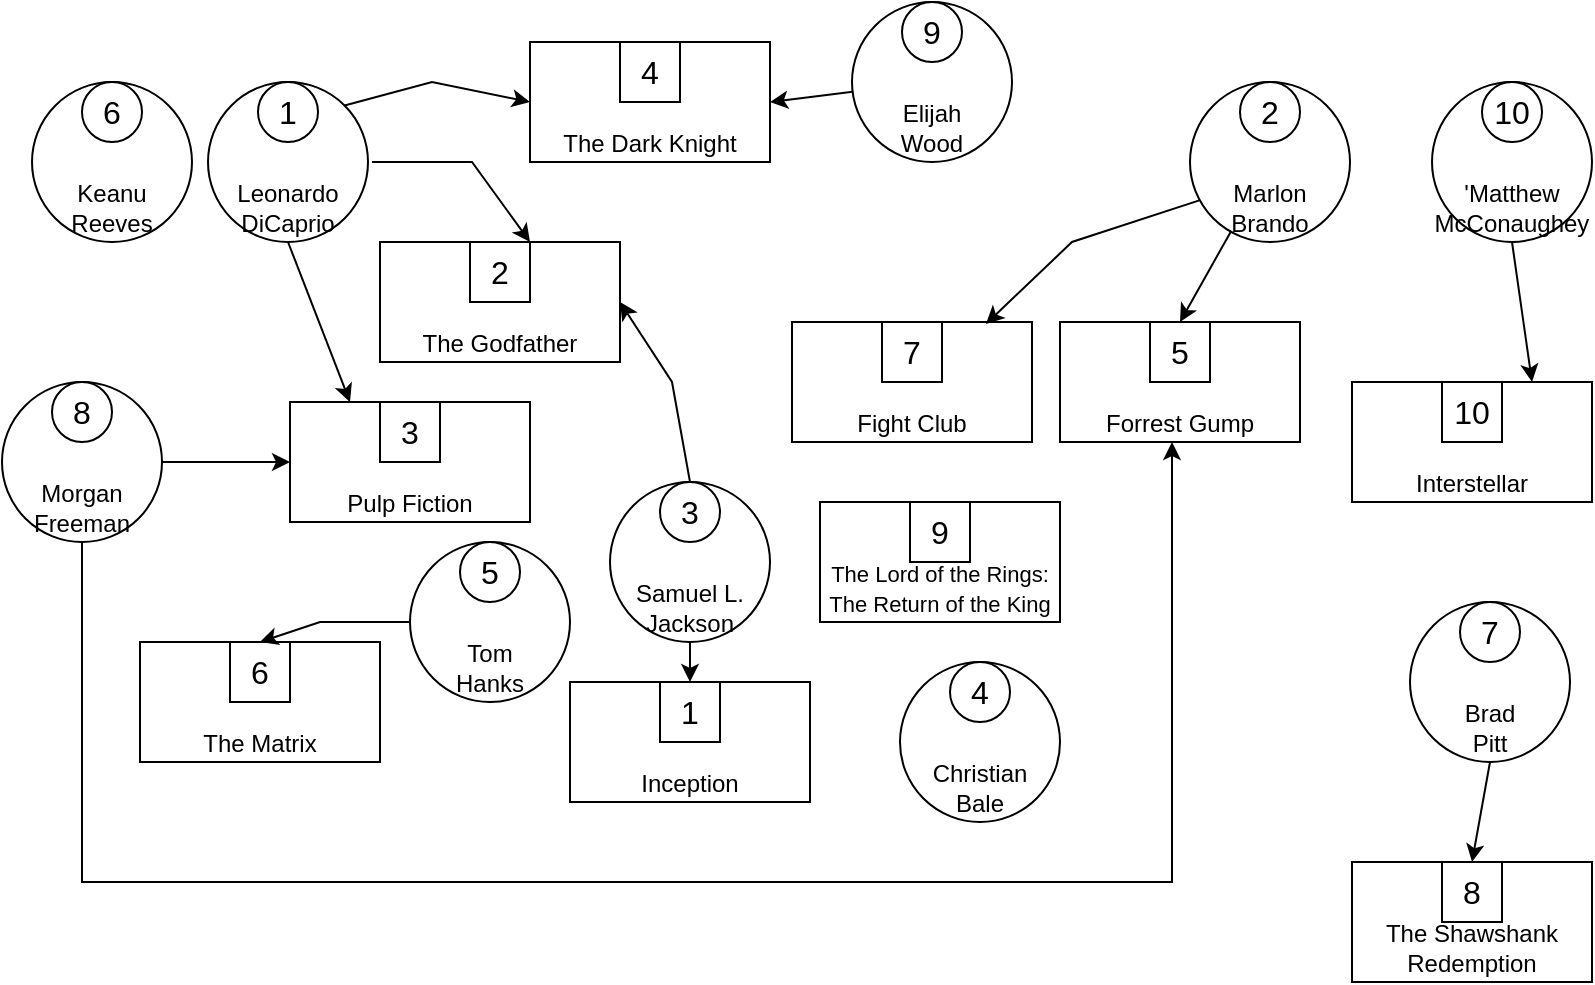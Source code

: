 <mxfile version="24.4.6" type="google" pages="4">
  <diagram name="Страница — 1" id="s-OYFzbA8mPDWKXUHoG3">
    <mxGraphModel grid="1" page="1" gridSize="10" guides="1" tooltips="1" connect="1" arrows="1" fold="1" pageScale="1" pageWidth="827" pageHeight="1169" math="0" shadow="0">
      <root>
        <mxCell id="0" />
        <mxCell id="1" parent="0" />
        <mxCell id="wIAeMnB86bG1jlFtbA1i-1" value="Marlon Brando" style="ellipse;whiteSpace=wrap;html=1;aspect=fixed;verticalAlign=bottom;" vertex="1" parent="1">
          <mxGeometry x="609" y="40" width="80" height="80" as="geometry" />
        </mxCell>
        <mxCell id="wIAeMnB86bG1jlFtbA1i-3" value="2" style="ellipse;whiteSpace=wrap;html=1;aspect=fixed;fontSize=16;" vertex="1" parent="1">
          <mxGeometry x="634" y="40" width="30" height="30" as="geometry" />
        </mxCell>
        <mxCell id="wIAeMnB86bG1jlFtbA1i-6" value="Leonardo DiCaprio" style="ellipse;whiteSpace=wrap;html=1;aspect=fixed;verticalAlign=bottom;" vertex="1" parent="1">
          <mxGeometry x="118" y="40" width="80" height="80" as="geometry" />
        </mxCell>
        <mxCell id="wIAeMnB86bG1jlFtbA1i-7" value="1" style="ellipse;whiteSpace=wrap;html=1;aspect=fixed;fontSize=16;" vertex="1" parent="1">
          <mxGeometry x="143" y="40" width="30" height="30" as="geometry" />
        </mxCell>
        <mxCell id="wIAeMnB86bG1jlFtbA1i-21" value="Samuel L. Jackson" style="ellipse;whiteSpace=wrap;html=1;aspect=fixed;verticalAlign=bottom;" vertex="1" parent="1">
          <mxGeometry x="319" y="240" width="80" height="80" as="geometry" />
        </mxCell>
        <mxCell id="wIAeMnB86bG1jlFtbA1i-22" value="3" style="ellipse;whiteSpace=wrap;html=1;aspect=fixed;fontSize=16;" vertex="1" parent="1">
          <mxGeometry x="344" y="240" width="30" height="30" as="geometry" />
        </mxCell>
        <mxCell id="wIAeMnB86bG1jlFtbA1i-23" value="Christian&lt;div&gt;Bale&lt;/div&gt;" style="ellipse;whiteSpace=wrap;html=1;aspect=fixed;verticalAlign=bottom;" vertex="1" parent="1">
          <mxGeometry x="464" y="330" width="80" height="80" as="geometry" />
        </mxCell>
        <mxCell id="wIAeMnB86bG1jlFtbA1i-24" value="4" style="ellipse;whiteSpace=wrap;html=1;aspect=fixed;fontSize=16;" vertex="1" parent="1">
          <mxGeometry x="489" y="330" width="30" height="30" as="geometry" />
        </mxCell>
        <mxCell id="wIAeMnB86bG1jlFtbA1i-25" value="Tom&lt;div&gt;Hanks&lt;/div&gt;" style="ellipse;whiteSpace=wrap;html=1;aspect=fixed;verticalAlign=bottom;" vertex="1" parent="1">
          <mxGeometry x="219" y="270" width="80" height="80" as="geometry" />
        </mxCell>
        <mxCell id="wIAeMnB86bG1jlFtbA1i-26" value="5" style="ellipse;whiteSpace=wrap;html=1;aspect=fixed;fontSize=16;" vertex="1" parent="1">
          <mxGeometry x="244" y="270" width="30" height="30" as="geometry" />
        </mxCell>
        <mxCell id="wIAeMnB86bG1jlFtbA1i-27" value="&lt;div&gt;Keanu Reeves&lt;/div&gt;" style="ellipse;whiteSpace=wrap;html=1;aspect=fixed;verticalAlign=bottom;" vertex="1" parent="1">
          <mxGeometry x="30" y="40" width="80" height="80" as="geometry" />
        </mxCell>
        <mxCell id="wIAeMnB86bG1jlFtbA1i-28" value="6" style="ellipse;whiteSpace=wrap;html=1;aspect=fixed;fontSize=16;" vertex="1" parent="1">
          <mxGeometry x="55" y="40" width="30" height="30" as="geometry" />
        </mxCell>
        <mxCell id="wIAeMnB86bG1jlFtbA1i-29" value="Brad&lt;div&gt;Pitt&lt;/div&gt;" style="ellipse;whiteSpace=wrap;html=1;aspect=fixed;verticalAlign=bottom;" vertex="1" parent="1">
          <mxGeometry x="719" y="300" width="80" height="80" as="geometry" />
        </mxCell>
        <mxCell id="wIAeMnB86bG1jlFtbA1i-30" value="7" style="ellipse;whiteSpace=wrap;html=1;aspect=fixed;fontSize=16;" vertex="1" parent="1">
          <mxGeometry x="744" y="300" width="30" height="30" as="geometry" />
        </mxCell>
        <mxCell id="wIAeMnB86bG1jlFtbA1i-31" value="&lt;div&gt;Morgan Freeman&lt;/div&gt;" style="ellipse;whiteSpace=wrap;html=1;aspect=fixed;verticalAlign=bottom;" vertex="1" parent="1">
          <mxGeometry x="15" y="190" width="80" height="80" as="geometry" />
        </mxCell>
        <mxCell id="wIAeMnB86bG1jlFtbA1i-32" value="8" style="ellipse;whiteSpace=wrap;html=1;aspect=fixed;fontSize=16;" vertex="1" parent="1">
          <mxGeometry x="40" y="190" width="30" height="30" as="geometry" />
        </mxCell>
        <mxCell id="wIAeMnB86bG1jlFtbA1i-33" value="Elijah&lt;div&gt;Wood&lt;/div&gt;" style="ellipse;whiteSpace=wrap;html=1;aspect=fixed;verticalAlign=bottom;" vertex="1" parent="1">
          <mxGeometry x="440" width="80" height="80" as="geometry" />
        </mxCell>
        <mxCell id="wIAeMnB86bG1jlFtbA1i-34" value="9" style="ellipse;whiteSpace=wrap;html=1;aspect=fixed;fontSize=16;" vertex="1" parent="1">
          <mxGeometry x="465" width="30" height="30" as="geometry" />
        </mxCell>
        <mxCell id="wIAeMnB86bG1jlFtbA1i-35" value="&#39;Matthew McConaughey" style="ellipse;whiteSpace=wrap;html=1;aspect=fixed;verticalAlign=bottom;" vertex="1" parent="1">
          <mxGeometry x="730" y="40" width="80" height="80" as="geometry" />
        </mxCell>
        <mxCell id="wIAeMnB86bG1jlFtbA1i-36" value="10" style="ellipse;whiteSpace=wrap;html=1;aspect=fixed;fontSize=16;" vertex="1" parent="1">
          <mxGeometry x="755" y="40" width="30" height="30" as="geometry" />
        </mxCell>
        <mxCell id="eULE9NiephwDy846-TMm-1" value="Inception" style="rounded=0;whiteSpace=wrap;html=1;verticalAlign=bottom;" vertex="1" parent="1">
          <mxGeometry x="299" y="340" width="120" height="60" as="geometry" />
        </mxCell>
        <mxCell id="eULE9NiephwDy846-TMm-2" value="1" style="whiteSpace=wrap;html=1;aspect=fixed;fontSize=16;" vertex="1" parent="1">
          <mxGeometry x="344" y="340" width="30" height="30" as="geometry" />
        </mxCell>
        <mxCell id="eULE9NiephwDy846-TMm-3" value="The Godfather" style="rounded=0;whiteSpace=wrap;html=1;verticalAlign=bottom;" vertex="1" parent="1">
          <mxGeometry x="204" y="120" width="120" height="60" as="geometry" />
        </mxCell>
        <mxCell id="eULE9NiephwDy846-TMm-4" value="2" style="whiteSpace=wrap;html=1;aspect=fixed;fontSize=16;" vertex="1" parent="1">
          <mxGeometry x="249" y="120" width="30" height="30" as="geometry" />
        </mxCell>
        <mxCell id="eULE9NiephwDy846-TMm-5" value="Pulp Fiction" style="rounded=0;whiteSpace=wrap;html=1;verticalAlign=bottom;" vertex="1" parent="1">
          <mxGeometry x="159" y="200" width="120" height="60" as="geometry" />
        </mxCell>
        <mxCell id="eULE9NiephwDy846-TMm-6" value="3" style="whiteSpace=wrap;html=1;aspect=fixed;fontSize=16;" vertex="1" parent="1">
          <mxGeometry x="204" y="200" width="30" height="30" as="geometry" />
        </mxCell>
        <mxCell id="eULE9NiephwDy846-TMm-7" value="The Dark Knight" style="rounded=0;whiteSpace=wrap;html=1;verticalAlign=bottom;" vertex="1" parent="1">
          <mxGeometry x="279" y="20" width="120" height="60" as="geometry" />
        </mxCell>
        <mxCell id="eULE9NiephwDy846-TMm-8" value="4" style="whiteSpace=wrap;html=1;aspect=fixed;fontSize=16;" vertex="1" parent="1">
          <mxGeometry x="324" y="20" width="30" height="30" as="geometry" />
        </mxCell>
        <mxCell id="eULE9NiephwDy846-TMm-9" value="&lt;div&gt;&lt;br&gt;&lt;/div&gt;&lt;div&gt;Forrest Gump&lt;/div&gt;" style="rounded=0;whiteSpace=wrap;html=1;verticalAlign=bottom;" vertex="1" parent="1">
          <mxGeometry x="544" y="160" width="120" height="60" as="geometry" />
        </mxCell>
        <mxCell id="eULE9NiephwDy846-TMm-10" value="5" style="whiteSpace=wrap;html=1;aspect=fixed;fontSize=16;" vertex="1" parent="1">
          <mxGeometry x="589" y="160" width="30" height="30" as="geometry" />
        </mxCell>
        <mxCell id="eULE9NiephwDy846-TMm-11" value="The Matrix" style="rounded=0;whiteSpace=wrap;html=1;verticalAlign=bottom;" vertex="1" parent="1">
          <mxGeometry x="84" y="320" width="120" height="60" as="geometry" />
        </mxCell>
        <mxCell id="eULE9NiephwDy846-TMm-12" value="6" style="whiteSpace=wrap;html=1;aspect=fixed;fontSize=16;" vertex="1" parent="1">
          <mxGeometry x="129" y="320" width="30" height="30" as="geometry" />
        </mxCell>
        <mxCell id="eULE9NiephwDy846-TMm-13" value="Fight Club" style="rounded=0;whiteSpace=wrap;html=1;verticalAlign=bottom;" vertex="1" parent="1">
          <mxGeometry x="410" y="160" width="120" height="60" as="geometry" />
        </mxCell>
        <mxCell id="eULE9NiephwDy846-TMm-14" value="7" style="whiteSpace=wrap;html=1;aspect=fixed;fontSize=16;" vertex="1" parent="1">
          <mxGeometry x="455" y="160" width="30" height="30" as="geometry" />
        </mxCell>
        <mxCell id="eULE9NiephwDy846-TMm-15" value="The Shawshank Redemption" style="rounded=0;whiteSpace=wrap;html=1;verticalAlign=bottom;" vertex="1" parent="1">
          <mxGeometry x="690" y="430" width="120" height="60" as="geometry" />
        </mxCell>
        <mxCell id="eULE9NiephwDy846-TMm-16" value="8" style="whiteSpace=wrap;html=1;aspect=fixed;fontSize=16;" vertex="1" parent="1">
          <mxGeometry x="735" y="430" width="30" height="30" as="geometry" />
        </mxCell>
        <mxCell id="eULE9NiephwDy846-TMm-17" value="&lt;div style=&quot;&quot;&gt;&lt;span style=&quot;background-color: initial; font-size: 11px;&quot;&gt;The Lord of the Rings: The Return of the King&lt;/span&gt;&lt;/div&gt;" style="rounded=0;whiteSpace=wrap;html=1;verticalAlign=bottom;align=center;" vertex="1" parent="1">
          <mxGeometry x="424" y="250" width="120" height="60" as="geometry" />
        </mxCell>
        <mxCell id="eULE9NiephwDy846-TMm-18" value="9" style="whiteSpace=wrap;html=1;aspect=fixed;fontSize=16;" vertex="1" parent="1">
          <mxGeometry x="469" y="250" width="30" height="30" as="geometry" />
        </mxCell>
        <mxCell id="eULE9NiephwDy846-TMm-19" value="Interstellar" style="rounded=0;whiteSpace=wrap;html=1;verticalAlign=bottom;" vertex="1" parent="1">
          <mxGeometry x="690" y="190" width="120" height="60" as="geometry" />
        </mxCell>
        <mxCell id="eULE9NiephwDy846-TMm-20" value="10" style="whiteSpace=wrap;html=1;aspect=fixed;fontSize=16;" vertex="1" parent="1">
          <mxGeometry x="735" y="190" width="30" height="30" as="geometry" />
        </mxCell>
        <mxCell id="eULE9NiephwDy846-TMm-41" value="" style="endArrow=classic;html=1;rounded=0;exitX=0;exitY=0.5;exitDx=0;exitDy=0;entryX=0.5;entryY=0;entryDx=0;entryDy=0;" edge="1" parent="1" source="wIAeMnB86bG1jlFtbA1i-25" target="eULE9NiephwDy846-TMm-12">
          <mxGeometry width="50" height="50" relative="1" as="geometry">
            <mxPoint x="388" y="205" as="sourcePoint" />
            <mxPoint x="182" y="585" as="targetPoint" />
            <Array as="points">
              <mxPoint x="174" y="310" />
            </Array>
          </mxGeometry>
        </mxCell>
        <mxCell id="eULE9NiephwDy846-TMm-42" value="" style="endArrow=classic;html=1;rounded=0;entryX=0.5;entryY=0;entryDx=0;entryDy=0;exitX=0.5;exitY=1;exitDx=0;exitDy=0;" edge="1" parent="1" source="wIAeMnB86bG1jlFtbA1i-21" target="eULE9NiephwDy846-TMm-2">
          <mxGeometry width="50" height="50" relative="1" as="geometry">
            <mxPoint x="446" y="45" as="sourcePoint" />
            <mxPoint x="271" y="595" as="targetPoint" />
          </mxGeometry>
        </mxCell>
        <mxCell id="eULE9NiephwDy846-TMm-43" value="" style="endArrow=classic;html=1;rounded=0;entryX=1;entryY=0;entryDx=0;entryDy=0;" edge="1" parent="1" target="eULE9NiephwDy846-TMm-4">
          <mxGeometry width="50" height="50" relative="1" as="geometry">
            <mxPoint x="200" y="80" as="sourcePoint" />
            <mxPoint x="594.03" y="645" as="targetPoint" />
            <Array as="points">
              <mxPoint x="250" y="80" />
            </Array>
          </mxGeometry>
        </mxCell>
        <mxCell id="eULE9NiephwDy846-TMm-44" value="" style="endArrow=classic;html=1;rounded=0;entryX=0;entryY=0.5;entryDx=0;entryDy=0;exitX=1;exitY=0.5;exitDx=0;exitDy=0;" edge="1" parent="1" source="wIAeMnB86bG1jlFtbA1i-31" target="eULE9NiephwDy846-TMm-5">
          <mxGeometry width="50" height="50" relative="1" as="geometry">
            <mxPoint x="280" y="630" as="sourcePoint" />
            <mxPoint x="299" y="640" as="targetPoint" />
            <Array as="points" />
          </mxGeometry>
        </mxCell>
        <mxCell id="eULE9NiephwDy846-TMm-45" value="" style="endArrow=classic;html=1;rounded=0;entryX=0.5;entryY=0;entryDx=0;entryDy=0;" edge="1" parent="1" source="wIAeMnB86bG1jlFtbA1i-1" target="eULE9NiephwDy846-TMm-10">
          <mxGeometry width="50" height="50" relative="1" as="geometry">
            <mxPoint x="870" y="205" as="sourcePoint" />
            <mxPoint x="699" y="825" as="targetPoint" />
          </mxGeometry>
        </mxCell>
        <mxCell id="eULE9NiephwDy846-TMm-46" value="" style="endArrow=classic;html=1;rounded=0;entryX=1;entryY=0.5;entryDx=0;entryDy=0;" edge="1" parent="1" source="wIAeMnB86bG1jlFtbA1i-33" target="eULE9NiephwDy846-TMm-7">
          <mxGeometry width="50" height="50" relative="1" as="geometry">
            <mxPoint x="271" y="115" as="sourcePoint" />
            <mxPoint x="536.03" y="435" as="targetPoint" />
          </mxGeometry>
        </mxCell>
        <mxCell id="eULE9NiephwDy846-TMm-47" value="" style="endArrow=classic;html=1;rounded=0;exitX=0.5;exitY=1;exitDx=0;exitDy=0;entryX=0.5;entryY=0;entryDx=0;entryDy=0;" edge="1" parent="1" source="wIAeMnB86bG1jlFtbA1i-29" target="eULE9NiephwDy846-TMm-16">
          <mxGeometry width="50" height="50" relative="1" as="geometry">
            <mxPoint x="540" y="185" as="sourcePoint" />
            <mxPoint x="784" y="625" as="targetPoint" />
          </mxGeometry>
        </mxCell>
        <mxCell id="eULE9NiephwDy846-TMm-48" value="" style="endArrow=classic;html=1;rounded=0;entryX=1;entryY=0.5;entryDx=0;entryDy=0;exitX=0.5;exitY=0;exitDx=0;exitDy=0;" edge="1" parent="1" source="wIAeMnB86bG1jlFtbA1i-22" target="eULE9NiephwDy846-TMm-3">
          <mxGeometry width="50" height="50" relative="1" as="geometry">
            <mxPoint x="780" y="520" as="sourcePoint" />
            <mxPoint x="772" y="835" as="targetPoint" />
            <Array as="points">
              <mxPoint x="350" y="190" />
            </Array>
          </mxGeometry>
        </mxCell>
        <mxCell id="eULE9NiephwDy846-TMm-49" value="" style="endArrow=classic;html=1;rounded=0;entryX=0;entryY=0.5;entryDx=0;entryDy=0;exitX=1;exitY=0;exitDx=0;exitDy=0;" edge="1" parent="1" source="wIAeMnB86bG1jlFtbA1i-6" target="eULE9NiephwDy846-TMm-7">
          <mxGeometry width="50" height="50" relative="1" as="geometry">
            <mxPoint x="110" y="570" as="sourcePoint" />
            <mxPoint x="210" y="540" as="targetPoint" />
            <Array as="points">
              <mxPoint x="230" y="40" />
            </Array>
          </mxGeometry>
        </mxCell>
        <mxCell id="eULE9NiephwDy846-TMm-50" value="" style="endArrow=classic;html=1;rounded=0;entryX=0.75;entryY=0;entryDx=0;entryDy=0;exitX=0.5;exitY=1;exitDx=0;exitDy=0;" edge="1" parent="1" source="wIAeMnB86bG1jlFtbA1i-35" target="eULE9NiephwDy846-TMm-19">
          <mxGeometry width="50" height="50" relative="1" as="geometry">
            <mxPoint x="884" y="875" as="sourcePoint" />
            <mxPoint x="804" y="835" as="targetPoint" />
          </mxGeometry>
        </mxCell>
        <mxCell id="eULE9NiephwDy846-TMm-51" value="" style="endArrow=classic;html=1;rounded=0;exitX=0.5;exitY=1;exitDx=0;exitDy=0;" edge="1" parent="1" source="wIAeMnB86bG1jlFtbA1i-31">
          <mxGeometry width="50" height="50" relative="1" as="geometry">
            <mxPoint x="516" y="325" as="sourcePoint" />
            <mxPoint x="600" y="220" as="targetPoint" />
            <Array as="points">
              <mxPoint x="55" y="440" />
              <mxPoint x="600" y="440" />
            </Array>
          </mxGeometry>
        </mxCell>
        <mxCell id="eULE9NiephwDy846-TMm-52" value="" style="endArrow=classic;html=1;rounded=0;exitX=0.5;exitY=1;exitDx=0;exitDy=0;entryX=0.25;entryY=0;entryDx=0;entryDy=0;" edge="1" parent="1" source="wIAeMnB86bG1jlFtbA1i-6" target="eULE9NiephwDy846-TMm-5">
          <mxGeometry width="50" height="50" relative="1" as="geometry">
            <mxPoint x="163" y="1115" as="sourcePoint" />
            <mxPoint x="270" y="510" as="targetPoint" />
          </mxGeometry>
        </mxCell>
        <mxCell id="eULE9NiephwDy846-TMm-53" value="" style="edgeStyle=none;orthogonalLoop=1;jettySize=auto;html=1;rounded=0;exitX=0.063;exitY=0.738;exitDx=0;exitDy=0;entryX=0.808;entryY=0.017;entryDx=0;entryDy=0;entryPerimeter=0;exitPerimeter=0;" edge="1" parent="1" source="wIAeMnB86bG1jlFtbA1i-1" target="eULE9NiephwDy846-TMm-13">
          <mxGeometry width="100" relative="1" as="geometry">
            <mxPoint x="404" y="130" as="sourcePoint" />
            <mxPoint x="448" y="90" as="targetPoint" />
            <Array as="points">
              <mxPoint x="550" y="120" />
            </Array>
          </mxGeometry>
        </mxCell>
      </root>
    </mxGraphModel>
  </diagram>
  <diagram id="kFEbRxA50baIVddLMZP2" name="Страница — 2">
    <mxGraphModel grid="1" page="1" gridSize="10" guides="1" tooltips="1" connect="1" arrows="1" fold="1" pageScale="1" pageWidth="827" pageHeight="1169" math="0" shadow="0">
      <root>
        <mxCell id="0" />
        <mxCell id="1" parent="0" />
        <mxCell id="LJGmnEYm_ZqIbqoqBScH-1" value="Inception" style="rounded=0;whiteSpace=wrap;html=1;verticalAlign=bottom;" vertex="1" parent="1">
          <mxGeometry x="110" y="120" width="120" height="60" as="geometry" />
        </mxCell>
        <mxCell id="37xWDbqT6-LZwvEaMDOD-1" value="1" style="whiteSpace=wrap;html=1;aspect=fixed;fontSize=16;" vertex="1" parent="1">
          <mxGeometry x="155" y="120" width="30" height="30" as="geometry" />
        </mxCell>
        <mxCell id="Ek323urB8e4tYzdF1iMw-1" value="The Godfather" style="rounded=0;whiteSpace=wrap;html=1;verticalAlign=bottom;" vertex="1" parent="1">
          <mxGeometry x="640" y="60" width="120" height="60" as="geometry" />
        </mxCell>
        <mxCell id="Ek323urB8e4tYzdF1iMw-2" value="2" style="whiteSpace=wrap;html=1;aspect=fixed;fontSize=16;" vertex="1" parent="1">
          <mxGeometry x="685" y="60" width="30" height="30" as="geometry" />
        </mxCell>
        <mxCell id="Ek323urB8e4tYzdF1iMw-3" value="Pulp Fiction" style="rounded=0;whiteSpace=wrap;html=1;verticalAlign=bottom;" vertex="1" parent="1">
          <mxGeometry x="155" y="400" width="120" height="60" as="geometry" />
        </mxCell>
        <mxCell id="Ek323urB8e4tYzdF1iMw-4" value="3" style="whiteSpace=wrap;html=1;aspect=fixed;fontSize=16;" vertex="1" parent="1">
          <mxGeometry x="200" y="400" width="30" height="30" as="geometry" />
        </mxCell>
        <mxCell id="Ek323urB8e4tYzdF1iMw-5" value="The Dark Knight" style="rounded=0;whiteSpace=wrap;html=1;verticalAlign=bottom;" vertex="1" parent="1">
          <mxGeometry x="500" y="470" width="120" height="60" as="geometry" />
        </mxCell>
        <mxCell id="Ek323urB8e4tYzdF1iMw-6" value="4" style="whiteSpace=wrap;html=1;aspect=fixed;fontSize=16;" vertex="1" parent="1">
          <mxGeometry x="545" y="470" width="30" height="30" as="geometry" />
        </mxCell>
        <mxCell id="Ek323urB8e4tYzdF1iMw-7" value="&lt;div&gt;&lt;br&gt;&lt;/div&gt;&lt;div&gt;Forrest Gump&lt;/div&gt;" style="rounded=0;whiteSpace=wrap;html=1;verticalAlign=bottom;" vertex="1" parent="1">
          <mxGeometry x="640" y="160" width="120" height="60" as="geometry" />
        </mxCell>
        <mxCell id="Ek323urB8e4tYzdF1iMw-8" value="5" style="whiteSpace=wrap;html=1;aspect=fixed;fontSize=16;" vertex="1" parent="1">
          <mxGeometry x="685" y="160" width="30" height="30" as="geometry" />
        </mxCell>
        <mxCell id="Ek323urB8e4tYzdF1iMw-9" value="The Matrix" style="rounded=0;whiteSpace=wrap;html=1;verticalAlign=bottom;" vertex="1" parent="1">
          <mxGeometry x="21" y="320" width="120" height="60" as="geometry" />
        </mxCell>
        <mxCell id="Ek323urB8e4tYzdF1iMw-10" value="6" style="whiteSpace=wrap;html=1;aspect=fixed;fontSize=16;" vertex="1" parent="1">
          <mxGeometry x="66" y="320" width="30" height="30" as="geometry" />
        </mxCell>
        <mxCell id="Ek323urB8e4tYzdF1iMw-11" value="Fight Club" style="rounded=0;whiteSpace=wrap;html=1;verticalAlign=bottom;" vertex="1" parent="1">
          <mxGeometry x="316" y="400" width="120" height="60" as="geometry" />
        </mxCell>
        <mxCell id="Ek323urB8e4tYzdF1iMw-12" value="7" style="whiteSpace=wrap;html=1;aspect=fixed;fontSize=16;" vertex="1" parent="1">
          <mxGeometry x="361" y="400" width="30" height="30" as="geometry" />
        </mxCell>
        <mxCell id="Ek323urB8e4tYzdF1iMw-13" value="The Shawshank Redemption" style="rounded=0;whiteSpace=wrap;html=1;verticalAlign=bottom;" vertex="1" parent="1">
          <mxGeometry x="316" y="25" width="120" height="60" as="geometry" />
        </mxCell>
        <mxCell id="Ek323urB8e4tYzdF1iMw-14" value="8" style="whiteSpace=wrap;html=1;aspect=fixed;fontSize=16;" vertex="1" parent="1">
          <mxGeometry x="361" y="25" width="30" height="30" as="geometry" />
        </mxCell>
        <mxCell id="Ek323urB8e4tYzdF1iMw-15" value="&lt;div style=&quot;&quot;&gt;&lt;span style=&quot;background-color: initial; font-size: 11px;&quot;&gt;The Lord of the Rings: The Return of the King&lt;/span&gt;&lt;/div&gt;" style="rounded=0;whiteSpace=wrap;html=1;verticalAlign=bottom;align=center;" vertex="1" parent="1">
          <mxGeometry x="455" y="340" width="120" height="60" as="geometry" />
        </mxCell>
        <mxCell id="Ek323urB8e4tYzdF1iMw-16" value="9" style="whiteSpace=wrap;html=1;aspect=fixed;fontSize=16;" vertex="1" parent="1">
          <mxGeometry x="500" y="340" width="30" height="30" as="geometry" />
        </mxCell>
        <mxCell id="Ek323urB8e4tYzdF1iMw-17" value="Interstellar" style="rounded=0;whiteSpace=wrap;html=1;verticalAlign=bottom;" vertex="1" parent="1">
          <mxGeometry x="681" y="360" width="120" height="60" as="geometry" />
        </mxCell>
        <mxCell id="Ek323urB8e4tYzdF1iMw-18" value="10" style="whiteSpace=wrap;html=1;aspect=fixed;fontSize=16;" vertex="1" parent="1">
          <mxGeometry x="726" y="360" width="30" height="30" as="geometry" />
        </mxCell>
        <mxCell id="X7sw5uHQVzscG8gYwSLv-54" value="Christopher Nolan" style="rounded=1;whiteSpace=wrap;html=1;arcSize=40;verticalAlign=bottom;spacingBottom=15;" vertex="1" parent="1">
          <mxGeometry x="200" y="490" width="120" height="80" as="geometry" />
        </mxCell>
        <mxCell id="X7sw5uHQVzscG8gYwSLv-55" value="1" style="whiteSpace=wrap;html=1;aspect=fixed;fontSize=16;" vertex="1" parent="1">
          <mxGeometry x="245" y="490" width="30" height="30" as="geometry" />
        </mxCell>
        <mxCell id="X7sw5uHQVzscG8gYwSLv-56" value="Francis Ford Coppola" style="rounded=1;whiteSpace=wrap;html=1;arcSize=40;verticalAlign=bottom;spacingBottom=15;" vertex="1" parent="1">
          <mxGeometry x="141" y="220" width="120" height="80" as="geometry" />
        </mxCell>
        <mxCell id="X7sw5uHQVzscG8gYwSLv-57" value="2" style="whiteSpace=wrap;html=1;aspect=fixed;fontSize=16;" vertex="1" parent="1">
          <mxGeometry x="186" y="220" width="30" height="30" as="geometry" />
        </mxCell>
        <mxCell id="X7sw5uHQVzscG8gYwSLv-58" value="Quentin Tarantino" style="rounded=1;whiteSpace=wrap;html=1;arcSize=40;verticalAlign=bottom;spacingBottom=15;" vertex="1" parent="1">
          <mxGeometry x="171" y="15" width="120" height="80" as="geometry" />
        </mxCell>
        <mxCell id="X7sw5uHQVzscG8gYwSLv-59" value="3" style="whiteSpace=wrap;html=1;aspect=fixed;fontSize=16;" vertex="1" parent="1">
          <mxGeometry x="216" y="15" width="30" height="30" as="geometry" />
        </mxCell>
        <mxCell id="X7sw5uHQVzscG8gYwSLv-60" value="James Cameron" style="rounded=1;whiteSpace=wrap;html=1;arcSize=40;verticalAlign=bottom;spacingBottom=15;" vertex="1" parent="1">
          <mxGeometry x="530" y="240" width="120" height="80" as="geometry" />
        </mxCell>
        <mxCell id="X7sw5uHQVzscG8gYwSLv-61" value="6" style="whiteSpace=wrap;html=1;aspect=fixed;fontSize=16;" vertex="1" parent="1">
          <mxGeometry x="575" y="240" width="30" height="30" as="geometry" />
        </mxCell>
        <mxCell id="X7sw5uHQVzscG8gYwSLv-62" value="Peter Jackson" style="rounded=1;whiteSpace=wrap;html=1;arcSize=40;verticalAlign=bottom;spacingBottom=15;" vertex="1" parent="1">
          <mxGeometry x="674" y="250" width="120" height="80" as="geometry" />
        </mxCell>
        <mxCell id="X7sw5uHQVzscG8gYwSLv-63" value="7" style="whiteSpace=wrap;html=1;aspect=fixed;fontSize=16;" vertex="1" parent="1">
          <mxGeometry x="719" y="250" width="30" height="30" as="geometry" />
        </mxCell>
        <mxCell id="X7sw5uHQVzscG8gYwSLv-64" value="Ridley Scott" style="rounded=1;whiteSpace=wrap;html=1;arcSize=40;verticalAlign=bottom;spacingBottom=15;" vertex="1" parent="1">
          <mxGeometry x="294" y="250" width="120" height="80" as="geometry" />
        </mxCell>
        <mxCell id="X7sw5uHQVzscG8gYwSLv-65" value="8" style="whiteSpace=wrap;html=1;aspect=fixed;fontSize=16;" vertex="1" parent="1">
          <mxGeometry x="339" y="250" width="30" height="30" as="geometry" />
        </mxCell>
        <mxCell id="X7sw5uHQVzscG8gYwSLv-66" value="Steven Spielberg" style="rounded=1;whiteSpace=wrap;html=1;arcSize=40;spacingBottom=15;verticalAlign=bottom;" vertex="1" parent="1">
          <mxGeometry x="410" y="180" width="120" height="80" as="geometry" />
        </mxCell>
        <mxCell id="X7sw5uHQVzscG8gYwSLv-67" value="4" style="whiteSpace=wrap;html=1;aspect=fixed;fontSize=16;" vertex="1" parent="1">
          <mxGeometry x="455" y="180" width="30" height="30" as="geometry" />
        </mxCell>
        <mxCell id="X7sw5uHQVzscG8gYwSLv-68" value="Guillermo del Toro" style="rounded=1;whiteSpace=wrap;html=1;arcSize=40;spacingBottom=15;verticalAlign=bottom;" vertex="1" parent="1">
          <mxGeometry x="10" y="15" width="120" height="80" as="geometry" />
        </mxCell>
        <mxCell id="X7sw5uHQVzscG8gYwSLv-69" value="9" style="whiteSpace=wrap;html=1;aspect=fixed;fontSize=16;" vertex="1" parent="1">
          <mxGeometry x="55" y="15" width="30" height="30" as="geometry" />
        </mxCell>
        <mxCell id="X7sw5uHQVzscG8gYwSLv-70" value="Martin Scorsese" style="rounded=1;whiteSpace=wrap;html=1;arcSize=40;spacingBottom=15;verticalAlign=bottom;" vertex="1" parent="1">
          <mxGeometry x="466.03" y="20" width="120" height="80" as="geometry" />
        </mxCell>
        <mxCell id="X7sw5uHQVzscG8gYwSLv-71" value="5" style="whiteSpace=wrap;html=1;aspect=fixed;fontSize=16;" vertex="1" parent="1">
          <mxGeometry x="511.03" y="20" width="30" height="30" as="geometry" />
        </mxCell>
        <mxCell id="X7sw5uHQVzscG8gYwSLv-72" value="Sofia Coppola" style="rounded=1;whiteSpace=wrap;html=1;arcSize=40;spacingBottom=15;verticalAlign=bottom;" vertex="1" parent="1">
          <mxGeometry x="674" y="460" width="120" height="80" as="geometry" />
        </mxCell>
        <mxCell id="X7sw5uHQVzscG8gYwSLv-73" value="10" style="whiteSpace=wrap;html=1;aspect=fixed;fontSize=16;" vertex="1" parent="1">
          <mxGeometry x="719" y="460" width="30" height="30" as="geometry" />
        </mxCell>
        <mxCell id="X7sw5uHQVzscG8gYwSLv-94" value="" style="endArrow=classic;html=1;rounded=0;exitX=0.5;exitY=0;exitDx=0;exitDy=0;" edge="1" parent="1" source="37xWDbqT6-LZwvEaMDOD-1">
          <mxGeometry width="50" height="50" relative="1" as="geometry">
            <mxPoint x="376" y="-330" as="sourcePoint" />
            <mxPoint x="170" y="50" as="targetPoint" />
            <Array as="points">
              <mxPoint x="140" y="90" />
            </Array>
          </mxGeometry>
        </mxCell>
        <mxCell id="X7sw5uHQVzscG8gYwSLv-95" value="" style="endArrow=classic;html=1;rounded=0;entryX=0.5;entryY=0;entryDx=0;entryDy=0;exitX=0.5;exitY=1;exitDx=0;exitDy=0;" edge="1" parent="1" source="LJGmnEYm_ZqIbqoqBScH-1" target="X7sw5uHQVzscG8gYwSLv-57">
          <mxGeometry width="50" height="50" relative="1" as="geometry">
            <mxPoint x="376" y="-330" as="sourcePoint" />
            <mxPoint x="556" y="-100" as="targetPoint" />
          </mxGeometry>
        </mxCell>
        <mxCell id="X7sw5uHQVzscG8gYwSLv-97" value="" style="endArrow=classic;html=1;rounded=0;exitX=0.75;exitY=0;exitDx=0;exitDy=0;entryX=1;entryY=0.5;entryDx=0;entryDy=0;" edge="1" parent="1" source="Ek323urB8e4tYzdF1iMw-2" target="X7sw5uHQVzscG8gYwSLv-70">
          <mxGeometry width="50" height="50" relative="1" as="geometry">
            <mxPoint x="648.062" y="-427.231" as="sourcePoint" />
            <mxPoint x="580" y="50" as="targetPoint" />
            <Array as="points">
              <mxPoint x="640" y="30" />
            </Array>
          </mxGeometry>
        </mxCell>
        <mxCell id="X7sw5uHQVzscG8gYwSLv-98" value="" style="endArrow=classic;html=1;rounded=0;entryX=1;entryY=0.5;entryDx=0;entryDy=0;exitX=0;exitY=0.5;exitDx=0;exitDy=0;" edge="1" parent="1" source="Ek323urB8e4tYzdF1iMw-13" target="X7sw5uHQVzscG8gYwSLv-58">
          <mxGeometry width="50" height="50" relative="1" as="geometry">
            <mxPoint x="428" y="-100" as="sourcePoint" />
            <mxPoint x="385" y="145" as="targetPoint" />
          </mxGeometry>
        </mxCell>
        <mxCell id="X7sw5uHQVzscG8gYwSLv-99" value="" style="endArrow=classic;html=1;rounded=0;entryX=0.5;entryY=0;entryDx=0;entryDy=0;exitX=0;exitY=0.5;exitDx=0;exitDy=0;" edge="1" parent="1" source="Ek323urB8e4tYzdF1iMw-7" target="X7sw5uHQVzscG8gYwSLv-61">
          <mxGeometry width="50" height="50" relative="1" as="geometry">
            <mxPoint x="761" y="-380" as="sourcePoint" />
            <mxPoint x="486" y="-230" as="targetPoint" />
          </mxGeometry>
        </mxCell>
        <mxCell id="X7sw5uHQVzscG8gYwSLv-100" value="" style="endArrow=classic;html=1;rounded=0;entryX=0;entryY=0.5;entryDx=0;entryDy=0;" edge="1" parent="1" source="Ek323urB8e4tYzdF1iMw-13" target="X7sw5uHQVzscG8gYwSLv-70">
          <mxGeometry width="50" height="50" relative="1" as="geometry">
            <mxPoint x="201" y="-260" as="sourcePoint" />
            <mxPoint x="280" y="-30" as="targetPoint" />
          </mxGeometry>
        </mxCell>
        <mxCell id="X7sw5uHQVzscG8gYwSLv-101" value="" style="endArrow=classic;html=1;rounded=0;exitX=1;exitY=0.5;exitDx=0;exitDy=0;entryX=0;entryY=0.5;entryDx=0;entryDy=0;" edge="1" parent="1" source="LJGmnEYm_ZqIbqoqBScH-1" target="X7sw5uHQVzscG8gYwSLv-66">
          <mxGeometry width="50" height="50" relative="1" as="geometry">
            <mxPoint x="166" y="-220" as="sourcePoint" />
            <mxPoint x="556" y="-290" as="targetPoint" />
          </mxGeometry>
        </mxCell>
        <mxCell id="X7sw5uHQVzscG8gYwSLv-102" value="" style="endArrow=classic;html=1;rounded=0;exitX=1;exitY=0.5;exitDx=0;exitDy=0;entryX=0.75;entryY=0;entryDx=0;entryDy=0;" edge="1" parent="1" source="Ek323urB8e4tYzdF1iMw-1" target="X7sw5uHQVzscG8gYwSLv-62">
          <mxGeometry width="50" height="50" relative="1" as="geometry">
            <mxPoint x="680.2" y="-418.96" as="sourcePoint" />
            <mxPoint x="486" y="-430" as="targetPoint" />
            <Array as="points">
              <mxPoint x="800" y="170" />
            </Array>
          </mxGeometry>
        </mxCell>
        <mxCell id="X7sw5uHQVzscG8gYwSLv-103" value="" style="endArrow=classic;html=1;rounded=0;entryX=0.5;entryY=1;entryDx=0;entryDy=0;exitX=0.5;exitY=0;exitDx=0;exitDy=0;" edge="1" parent="1" source="Ek323urB8e4tYzdF1iMw-4" target="X7sw5uHQVzscG8gYwSLv-56">
          <mxGeometry width="50" height="50" relative="1" as="geometry">
            <mxPoint x="360.002" y="-39.996" as="sourcePoint" />
            <mxPoint x="210" y="310" as="targetPoint" />
          </mxGeometry>
        </mxCell>
        <mxCell id="X7sw5uHQVzscG8gYwSLv-104" value="" style="endArrow=classic;html=1;rounded=0;entryX=0.5;entryY=0;entryDx=0;entryDy=0;exitX=0.5;exitY=1;exitDx=0;exitDy=0;" edge="1" parent="1" source="Ek323urB8e4tYzdF1iMw-17" target="X7sw5uHQVzscG8gYwSLv-73">
          <mxGeometry width="50" height="50" relative="1" as="geometry">
            <mxPoint x="814" y="500" as="sourcePoint" />
            <mxPoint x="554" y="560" as="targetPoint" />
          </mxGeometry>
        </mxCell>
        <mxCell id="X7sw5uHQVzscG8gYwSLv-105" value="" style="endArrow=classic;html=1;rounded=0;exitX=0.25;exitY=0;exitDx=0;exitDy=0;entryX=0.5;entryY=1;entryDx=0;entryDy=0;" edge="1" parent="1" source="Ek323urB8e4tYzdF1iMw-16" target="X7sw5uHQVzscG8gYwSLv-66">
          <mxGeometry width="50" height="50" relative="1" as="geometry">
            <mxPoint x="446" y="-50" as="sourcePoint" />
            <mxPoint x="486" y="-70" as="targetPoint" />
          </mxGeometry>
        </mxCell>
        <mxCell id="X7sw5uHQVzscG8gYwSLv-106" value="" style="endArrow=classic;html=1;rounded=0;exitX=0.417;exitY=0.983;exitDx=0;exitDy=0;entryX=0.317;entryY=0.025;entryDx=0;entryDy=0;entryPerimeter=0;exitPerimeter=0;" edge="1" parent="1" source="Ek323urB8e4tYzdF1iMw-3" target="X7sw5uHQVzscG8gYwSLv-54">
          <mxGeometry width="50" height="50" relative="1" as="geometry">
            <mxPoint x="155" y="530" as="sourcePoint" />
            <mxPoint x="195" y="770" as="targetPoint" />
          </mxGeometry>
        </mxCell>
        <mxCell id="X7sw5uHQVzscG8gYwSLv-108" value="" style="edgeStyle=none;orthogonalLoop=1;jettySize=auto;html=1;rounded=0;exitX=0.25;exitY=0;exitDx=0;exitDy=0;entryX=0.5;entryY=1;entryDx=0;entryDy=0;" edge="1" parent="1" source="Ek323urB8e4tYzdF1iMw-11" target="X7sw5uHQVzscG8gYwSLv-64">
          <mxGeometry width="100" relative="1" as="geometry">
            <mxPoint x="310" y="370" as="sourcePoint" />
            <mxPoint x="410" y="370" as="targetPoint" />
            <Array as="points" />
          </mxGeometry>
        </mxCell>
      </root>
    </mxGraphModel>
  </diagram>
  <diagram id="vSUqR_b8xHBSBWj3IYS1" name="Страница — 3">
    <mxGraphModel grid="1" page="1" gridSize="10" guides="1" tooltips="1" connect="1" arrows="1" fold="1" pageScale="1" pageWidth="827" pageHeight="1169" math="0" shadow="0">
      <root>
        <mxCell id="0" />
        <mxCell id="1" parent="0" />
        <mxCell id="ypRtQwluPzoULqJO_HSZ-1" value="Christopher Nolan" style="rounded=1;whiteSpace=wrap;html=1;arcSize=40;verticalAlign=bottom;spacingBottom=15;" vertex="1" parent="1">
          <mxGeometry x="465" y="40" width="120" height="80" as="geometry" />
        </mxCell>
        <mxCell id="P17B5-ndLjrbrwYhktK0-1" value="1" style="whiteSpace=wrap;html=1;aspect=fixed;fontSize=16;" vertex="1" parent="1">
          <mxGeometry x="510" y="40" width="30" height="30" as="geometry" />
        </mxCell>
        <mxCell id="P17B5-ndLjrbrwYhktK0-3" value="Francis Ford Coppola" style="rounded=1;whiteSpace=wrap;html=1;arcSize=40;verticalAlign=bottom;spacingBottom=15;" vertex="1" parent="1">
          <mxGeometry x="320" y="160" width="120" height="80" as="geometry" />
        </mxCell>
        <mxCell id="P17B5-ndLjrbrwYhktK0-4" value="2" style="whiteSpace=wrap;html=1;aspect=fixed;fontSize=16;" vertex="1" parent="1">
          <mxGeometry x="365" y="160" width="30" height="30" as="geometry" />
        </mxCell>
        <mxCell id="P17B5-ndLjrbrwYhktK0-5" value="Quentin Tarantino" style="rounded=1;whiteSpace=wrap;html=1;arcSize=40;verticalAlign=bottom;spacingBottom=15;" vertex="1" parent="1">
          <mxGeometry x="120" y="160" width="120" height="80" as="geometry" />
        </mxCell>
        <mxCell id="P17B5-ndLjrbrwYhktK0-6" value="3" style="whiteSpace=wrap;html=1;aspect=fixed;fontSize=16;" vertex="1" parent="1">
          <mxGeometry x="165" y="160" width="30" height="30" as="geometry" />
        </mxCell>
        <mxCell id="P17B5-ndLjrbrwYhktK0-7" value="James Cameron" style="rounded=1;whiteSpace=wrap;html=1;arcSize=40;verticalAlign=bottom;spacingBottom=15;" vertex="1" parent="1">
          <mxGeometry x="630" y="200" width="120" height="80" as="geometry" />
        </mxCell>
        <mxCell id="P17B5-ndLjrbrwYhktK0-8" value="6" style="whiteSpace=wrap;html=1;aspect=fixed;fontSize=16;" vertex="1" parent="1">
          <mxGeometry x="675" y="200" width="30" height="30" as="geometry" />
        </mxCell>
        <mxCell id="P17B5-ndLjrbrwYhktK0-9" value="Peter Jackson" style="rounded=1;whiteSpace=wrap;html=1;arcSize=40;verticalAlign=bottom;spacingBottom=15;" vertex="1" parent="1">
          <mxGeometry x="510" y="270" width="120" height="80" as="geometry" />
        </mxCell>
        <mxCell id="P17B5-ndLjrbrwYhktK0-10" value="7" style="whiteSpace=wrap;html=1;aspect=fixed;fontSize=16;" vertex="1" parent="1">
          <mxGeometry x="555" y="270" width="30" height="30" as="geometry" />
        </mxCell>
        <mxCell id="P17B5-ndLjrbrwYhktK0-11" value="Ridley Scott" style="rounded=1;whiteSpace=wrap;html=1;arcSize=40;verticalAlign=bottom;spacingBottom=15;" vertex="1" parent="1">
          <mxGeometry x="365" y="355" width="120" height="80" as="geometry" />
        </mxCell>
        <mxCell id="P17B5-ndLjrbrwYhktK0-12" value="8" style="whiteSpace=wrap;html=1;aspect=fixed;fontSize=16;" vertex="1" parent="1">
          <mxGeometry x="410" y="355" width="30" height="30" as="geometry" />
        </mxCell>
        <mxCell id="P17B5-ndLjrbrwYhktK0-13" value="Steven Spielberg" style="rounded=1;whiteSpace=wrap;html=1;arcSize=40;spacingBottom=15;verticalAlign=bottom;" vertex="1" parent="1">
          <mxGeometry x="40" y="60" width="120" height="80" as="geometry" />
        </mxCell>
        <mxCell id="P17B5-ndLjrbrwYhktK0-14" value="4" style="whiteSpace=wrap;html=1;aspect=fixed;fontSize=16;" vertex="1" parent="1">
          <mxGeometry x="85" y="60" width="30" height="30" as="geometry" />
        </mxCell>
        <mxCell id="P17B5-ndLjrbrwYhktK0-15" value="Guillermo del Toro" style="rounded=1;whiteSpace=wrap;html=1;arcSize=40;spacingBottom=15;verticalAlign=bottom;" vertex="1" parent="1">
          <mxGeometry x="25" y="385" width="120" height="80" as="geometry" />
        </mxCell>
        <mxCell id="P17B5-ndLjrbrwYhktK0-16" value="9" style="whiteSpace=wrap;html=1;aspect=fixed;fontSize=16;" vertex="1" parent="1">
          <mxGeometry x="70" y="385" width="30" height="30" as="geometry" />
        </mxCell>
        <mxCell id="P17B5-ndLjrbrwYhktK0-17" value="Martin Scorsese" style="rounded=1;whiteSpace=wrap;html=1;arcSize=40;spacingBottom=15;verticalAlign=bottom;" vertex="1" parent="1">
          <mxGeometry x="365" y="250" width="120" height="80" as="geometry" />
        </mxCell>
        <mxCell id="P17B5-ndLjrbrwYhktK0-18" value="5" style="whiteSpace=wrap;html=1;aspect=fixed;fontSize=16;" vertex="1" parent="1">
          <mxGeometry x="410" y="250" width="30" height="30" as="geometry" />
        </mxCell>
        <mxCell id="P17B5-ndLjrbrwYhktK0-19" value="Sofia Coppola" style="rounded=1;whiteSpace=wrap;html=1;arcSize=40;spacingBottom=15;verticalAlign=bottom;" vertex="1" parent="1">
          <mxGeometry x="580" y="360" width="120" height="80" as="geometry" />
        </mxCell>
        <mxCell id="P17B5-ndLjrbrwYhktK0-20" value="10" style="whiteSpace=wrap;html=1;aspect=fixed;fontSize=16;" vertex="1" parent="1">
          <mxGeometry x="625" y="360" width="30" height="30" as="geometry" />
        </mxCell>
        <mxCell id="fB7GuR7_4I7RpIz-MZ87-1" value="Marlon Brando" style="ellipse;whiteSpace=wrap;html=1;aspect=fixed;verticalAlign=bottom;" vertex="1" parent="1">
          <mxGeometry x="605" y="30" width="80" height="80" as="geometry" />
        </mxCell>
        <mxCell id="fB7GuR7_4I7RpIz-MZ87-2" value="2" style="ellipse;whiteSpace=wrap;html=1;aspect=fixed;fontSize=16;" vertex="1" parent="1">
          <mxGeometry x="630" y="30" width="30" height="30" as="geometry" />
        </mxCell>
        <mxCell id="fB7GuR7_4I7RpIz-MZ87-3" value="Leonardo DiCaprio" style="ellipse;whiteSpace=wrap;html=1;aspect=fixed;verticalAlign=bottom;" vertex="1" parent="1">
          <mxGeometry x="240" y="40" width="80" height="80" as="geometry" />
        </mxCell>
        <mxCell id="fB7GuR7_4I7RpIz-MZ87-4" value="1" style="ellipse;whiteSpace=wrap;html=1;aspect=fixed;fontSize=16;" vertex="1" parent="1">
          <mxGeometry x="265" y="40" width="30" height="30" as="geometry" />
        </mxCell>
        <mxCell id="fB7GuR7_4I7RpIz-MZ87-5" value="Samuel L. Jackson" style="ellipse;whiteSpace=wrap;html=1;aspect=fixed;verticalAlign=bottom;" vertex="1" parent="1">
          <mxGeometry x="340" y="40" width="80" height="80" as="geometry" />
        </mxCell>
        <mxCell id="fB7GuR7_4I7RpIz-MZ87-6" value="3" style="ellipse;whiteSpace=wrap;html=1;aspect=fixed;fontSize=16;" vertex="1" parent="1">
          <mxGeometry x="365" y="40" width="30" height="30" as="geometry" />
        </mxCell>
        <mxCell id="fB7GuR7_4I7RpIz-MZ87-7" value="Christian&lt;div&gt;Bale&lt;/div&gt;" style="ellipse;whiteSpace=wrap;html=1;aspect=fixed;verticalAlign=bottom;" vertex="1" parent="1">
          <mxGeometry x="215" y="360" width="80" height="80" as="geometry" />
        </mxCell>
        <mxCell id="fB7GuR7_4I7RpIz-MZ87-8" value="4" style="ellipse;whiteSpace=wrap;html=1;aspect=fixed;fontSize=16;" vertex="1" parent="1">
          <mxGeometry x="240" y="360" width="30" height="30" as="geometry" />
        </mxCell>
        <mxCell id="fB7GuR7_4I7RpIz-MZ87-9" value="Tom&lt;div&gt;Hanks&lt;/div&gt;" style="ellipse;whiteSpace=wrap;html=1;aspect=fixed;verticalAlign=bottom;" vertex="1" parent="1">
          <mxGeometry x="695" y="70" width="80" height="80" as="geometry" />
        </mxCell>
        <mxCell id="fB7GuR7_4I7RpIz-MZ87-10" value="5" style="ellipse;whiteSpace=wrap;html=1;aspect=fixed;fontSize=16;" vertex="1" parent="1">
          <mxGeometry x="720" y="70" width="30" height="30" as="geometry" />
        </mxCell>
        <mxCell id="fB7GuR7_4I7RpIz-MZ87-11" value="&lt;div&gt;Keanu Reeves&lt;/div&gt;" style="ellipse;whiteSpace=wrap;html=1;aspect=fixed;verticalAlign=bottom;" vertex="1" parent="1">
          <mxGeometry x="200" y="455" width="80" height="80" as="geometry" />
        </mxCell>
        <mxCell id="fB7GuR7_4I7RpIz-MZ87-12" value="6" style="ellipse;whiteSpace=wrap;html=1;aspect=fixed;fontSize=16;" vertex="1" parent="1">
          <mxGeometry x="225" y="455" width="30" height="30" as="geometry" />
        </mxCell>
        <mxCell id="fB7GuR7_4I7RpIz-MZ87-13" value="Brad&lt;div&gt;Pitt&lt;/div&gt;" style="ellipse;whiteSpace=wrap;html=1;aspect=fixed;verticalAlign=bottom;" vertex="1" parent="1">
          <mxGeometry x="380" y="480" width="80" height="80" as="geometry" />
        </mxCell>
        <mxCell id="fB7GuR7_4I7RpIz-MZ87-14" value="7" style="ellipse;whiteSpace=wrap;html=1;aspect=fixed;fontSize=16;" vertex="1" parent="1">
          <mxGeometry x="405" y="480" width="30" height="30" as="geometry" />
        </mxCell>
        <mxCell id="fB7GuR7_4I7RpIz-MZ87-15" value="&lt;div&gt;Morgan Freeman&lt;/div&gt;" style="ellipse;whiteSpace=wrap;html=1;aspect=fixed;verticalAlign=bottom;" vertex="1" parent="1">
          <mxGeometry x="135" y="270" width="80" height="80" as="geometry" />
        </mxCell>
        <mxCell id="fB7GuR7_4I7RpIz-MZ87-16" value="8" style="ellipse;whiteSpace=wrap;html=1;aspect=fixed;fontSize=16;" vertex="1" parent="1">
          <mxGeometry x="160" y="270" width="30" height="30" as="geometry" />
        </mxCell>
        <mxCell id="fB7GuR7_4I7RpIz-MZ87-17" value="Elijah&lt;div&gt;Wood&lt;/div&gt;" style="ellipse;whiteSpace=wrap;html=1;aspect=fixed;verticalAlign=bottom;" vertex="1" parent="1">
          <mxGeometry x="30" y="230" width="80" height="80" as="geometry" />
        </mxCell>
        <mxCell id="fB7GuR7_4I7RpIz-MZ87-18" value="9" style="ellipse;whiteSpace=wrap;html=1;aspect=fixed;fontSize=16;" vertex="1" parent="1">
          <mxGeometry x="55" y="230" width="30" height="30" as="geometry" />
        </mxCell>
        <mxCell id="fB7GuR7_4I7RpIz-MZ87-19" value="&#39;Matthew McConaughey" style="ellipse;whiteSpace=wrap;html=1;aspect=fixed;verticalAlign=bottom;" vertex="1" parent="1">
          <mxGeometry x="720" y="360" width="80" height="80" as="geometry" />
        </mxCell>
        <mxCell id="fB7GuR7_4I7RpIz-MZ87-20" value="10" style="ellipse;whiteSpace=wrap;html=1;aspect=fixed;fontSize=16;" vertex="1" parent="1">
          <mxGeometry x="745" y="360" width="30" height="30" as="geometry" />
        </mxCell>
        <mxCell id="fB7GuR7_4I7RpIz-MZ87-21" value="" style="endArrow=classic;html=1;rounded=0;exitX=0.5;exitY=1;exitDx=0;exitDy=0;entryX=0.833;entryY=0.002;entryDx=0;entryDy=0;entryPerimeter=0;" edge="1" parent="1" source="fB7GuR7_4I7RpIz-MZ87-3" target="P17B5-ndLjrbrwYhktK0-5">
          <mxGeometry width="50" height="50" relative="1" as="geometry">
            <mxPoint x="410" y="400" as="sourcePoint" />
            <mxPoint x="460" y="350" as="targetPoint" />
          </mxGeometry>
        </mxCell>
        <mxCell id="fB7GuR7_4I7RpIz-MZ87-22" value="" style="endArrow=classic;html=1;rounded=0;entryX=0.194;entryY=0.023;entryDx=0;entryDy=0;entryPerimeter=0;" edge="1" parent="1" target="P17B5-ndLjrbrwYhktK0-3">
          <mxGeometry width="50" height="50" relative="1" as="geometry">
            <mxPoint x="280" y="120" as="sourcePoint" />
            <mxPoint x="460" y="350" as="targetPoint" />
          </mxGeometry>
        </mxCell>
        <mxCell id="fB7GuR7_4I7RpIz-MZ87-23" value="" style="endArrow=classic;html=1;rounded=0;entryX=1;entryY=0.5;entryDx=0;entryDy=0;exitX=0;exitY=0.5;exitDx=0;exitDy=0;" edge="1" parent="1" source="fB7GuR7_4I7RpIz-MZ87-3" target="P17B5-ndLjrbrwYhktK0-13">
          <mxGeometry width="50" height="50" relative="1" as="geometry">
            <mxPoint x="170" y="130" as="sourcePoint" />
            <mxPoint x="220" y="80" as="targetPoint" />
            <Array as="points">
              <mxPoint x="200" y="80" />
            </Array>
          </mxGeometry>
        </mxCell>
        <mxCell id="fB7GuR7_4I7RpIz-MZ87-24" value="" style="endArrow=classic;html=1;rounded=0;entryX=0.5;entryY=0;entryDx=0;entryDy=0;" edge="1" parent="1" source="fB7GuR7_4I7RpIz-MZ87-1" target="P17B5-ndLjrbrwYhktK0-18">
          <mxGeometry width="50" height="50" relative="1" as="geometry">
            <mxPoint x="410" y="80" as="sourcePoint" />
            <mxPoint x="460" y="30" as="targetPoint" />
            <Array as="points">
              <mxPoint x="540" y="220" />
            </Array>
          </mxGeometry>
        </mxCell>
        <mxCell id="fB7GuR7_4I7RpIz-MZ87-25" value="" style="endArrow=classic;html=1;rounded=0;exitX=0.5;exitY=1;exitDx=0;exitDy=0;entryX=1;entryY=0;entryDx=0;entryDy=0;" edge="1" parent="1" source="fB7GuR7_4I7RpIz-MZ87-5" target="P17B5-ndLjrbrwYhktK0-4">
          <mxGeometry width="50" height="50" relative="1" as="geometry">
            <mxPoint x="410" y="350" as="sourcePoint" />
            <mxPoint x="460" y="300" as="targetPoint" />
          </mxGeometry>
        </mxCell>
        <mxCell id="fB7GuR7_4I7RpIz-MZ87-26" value="" style="endArrow=classic;html=1;rounded=0;entryX=0.5;entryY=0;entryDx=0;entryDy=0;exitX=0.5;exitY=1;exitDx=0;exitDy=0;" edge="1" parent="1" source="fB7GuR7_4I7RpIz-MZ87-9" target="P17B5-ndLjrbrwYhktK0-8">
          <mxGeometry width="50" height="50" relative="1" as="geometry">
            <mxPoint x="410" y="350" as="sourcePoint" />
            <mxPoint x="460" y="300" as="targetPoint" />
          </mxGeometry>
        </mxCell>
        <mxCell id="fB7GuR7_4I7RpIz-MZ87-27" value="" style="endArrow=classic;html=1;rounded=0;exitX=0.5;exitY=0;exitDx=0;exitDy=0;entryX=0.5;entryY=1;entryDx=0;entryDy=0;" edge="1" parent="1" source="fB7GuR7_4I7RpIz-MZ87-16" target="P17B5-ndLjrbrwYhktK0-5">
          <mxGeometry width="50" height="50" relative="1" as="geometry">
            <mxPoint x="410" y="490" as="sourcePoint" />
            <mxPoint x="460" y="440" as="targetPoint" />
          </mxGeometry>
        </mxCell>
        <mxCell id="fB7GuR7_4I7RpIz-MZ87-28" value="" style="endArrow=classic;html=1;rounded=0;exitX=0.5;exitY=0;exitDx=0;exitDy=0;entryX=0.5;entryY=1;entryDx=0;entryDy=0;" edge="1" parent="1" source="fB7GuR7_4I7RpIz-MZ87-18" target="P17B5-ndLjrbrwYhktK0-13">
          <mxGeometry width="50" height="50" relative="1" as="geometry">
            <mxPoint x="410" y="210" as="sourcePoint" />
            <mxPoint x="460" y="160" as="targetPoint" />
          </mxGeometry>
        </mxCell>
        <mxCell id="fB7GuR7_4I7RpIz-MZ87-29" value="" style="endArrow=classic;html=1;rounded=0;exitX=0.615;exitY=1.013;exitDx=0;exitDy=0;exitPerimeter=0;entryX=0.75;entryY=0;entryDx=0;entryDy=0;" edge="1" parent="1" source="fB7GuR7_4I7RpIz-MZ87-1" target="P17B5-ndLjrbrwYhktK0-9">
          <mxGeometry width="50" height="50" relative="1" as="geometry">
            <mxPoint x="410" y="150" as="sourcePoint" />
            <mxPoint x="460" y="100" as="targetPoint" />
          </mxGeometry>
        </mxCell>
        <mxCell id="fB7GuR7_4I7RpIz-MZ87-30" value="" style="endArrow=classic;html=1;rounded=0;entryX=0.118;entryY=0.898;entryDx=0;entryDy=0;entryPerimeter=0;" edge="1" parent="1" source="fB7GuR7_4I7RpIz-MZ87-15" target="P17B5-ndLjrbrwYhktK0-17">
          <mxGeometry width="50" height="50" relative="1" as="geometry">
            <mxPoint x="410" y="150" as="sourcePoint" />
            <mxPoint x="460" y="100" as="targetPoint" />
          </mxGeometry>
        </mxCell>
        <mxCell id="fB7GuR7_4I7RpIz-MZ87-31" value="" style="endArrow=classic;html=1;rounded=0;entryX=1;entryY=0.5;entryDx=0;entryDy=0;" edge="1" parent="1" source="fB7GuR7_4I7RpIz-MZ87-19" target="P17B5-ndLjrbrwYhktK0-19">
          <mxGeometry width="50" height="50" relative="1" as="geometry">
            <mxPoint x="410" y="510" as="sourcePoint" />
            <mxPoint x="460" y="460" as="targetPoint" />
          </mxGeometry>
        </mxCell>
        <mxCell id="fB7GuR7_4I7RpIz-MZ87-32" value="" style="endArrow=classic;html=1;rounded=0;exitX=0.5;exitY=0;exitDx=0;exitDy=0;entryX=0.5;entryY=1;entryDx=0;entryDy=0;" edge="1" parent="1" source="fB7GuR7_4I7RpIz-MZ87-14" target="P17B5-ndLjrbrwYhktK0-11">
          <mxGeometry width="50" height="50" relative="1" as="geometry">
            <mxPoint x="410" y="510" as="sourcePoint" />
            <mxPoint x="460" y="460" as="targetPoint" />
          </mxGeometry>
        </mxCell>
        <mxCell id="fB7GuR7_4I7RpIz-MZ87-34" value="" style="endArrow=classic;html=1;rounded=0;exitX=1;exitY=0.5;exitDx=0;exitDy=0;" edge="1" parent="1" source="fB7GuR7_4I7RpIz-MZ87-5" target="ypRtQwluPzoULqJO_HSZ-1">
          <mxGeometry width="50" height="50" relative="1" as="geometry">
            <mxPoint x="410" y="370" as="sourcePoint" />
            <mxPoint x="460" y="320" as="targetPoint" />
          </mxGeometry>
        </mxCell>
      </root>
    </mxGraphModel>
  </diagram>
  <diagram name="Страница — 4" id="WxBaZTRmMqp9EUkfsKrQ">
    <mxGraphModel grid="1" page="1" gridSize="10" guides="1" tooltips="1" connect="1" arrows="1" fold="1" pageScale="1" pageWidth="827" pageHeight="1169" math="0" shadow="0">
      <root>
        <mxCell id="WdZYOaa68SKTRnS03OHr-0" />
        <mxCell id="WdZYOaa68SKTRnS03OHr-1" parent="WdZYOaa68SKTRnS03OHr-0" />
        <mxCell id="WdZYOaa68SKTRnS03OHr-2" value="Marlon Brando" style="ellipse;whiteSpace=wrap;html=1;aspect=fixed;verticalAlign=bottom;" parent="WdZYOaa68SKTRnS03OHr-1" vertex="1">
          <mxGeometry x="40" y="190" width="80" height="80" as="geometry" />
        </mxCell>
        <mxCell id="WdZYOaa68SKTRnS03OHr-3" value="2" style="ellipse;whiteSpace=wrap;html=1;aspect=fixed;fontSize=16;" parent="WdZYOaa68SKTRnS03OHr-1" vertex="1">
          <mxGeometry x="65" y="190" width="30" height="30" as="geometry" />
        </mxCell>
        <mxCell id="-pPp3nLcoFFNOr4NwQcS-13" style="edgeStyle=orthogonalEdgeStyle;rounded=0;orthogonalLoop=1;jettySize=auto;html=1;" edge="1" parent="WdZYOaa68SKTRnS03OHr-1">
          <mxGeometry relative="1" as="geometry">
            <mxPoint x="100" y="150" as="targetPoint" />
            <mxPoint x="100" y="150" as="sourcePoint" />
          </mxGeometry>
        </mxCell>
        <mxCell id="WdZYOaa68SKTRnS03OHr-4" value="Leonardo DiCaprio" style="ellipse;whiteSpace=wrap;html=1;aspect=fixed;verticalAlign=bottom;" parent="WdZYOaa68SKTRnS03OHr-1" vertex="1">
          <mxGeometry x="40" y="80" width="80" height="80" as="geometry" />
        </mxCell>
        <mxCell id="WdZYOaa68SKTRnS03OHr-5" value="1" style="ellipse;whiteSpace=wrap;html=1;aspect=fixed;fontSize=16;" parent="WdZYOaa68SKTRnS03OHr-1" vertex="1">
          <mxGeometry x="65" y="80" width="30" height="30" as="geometry" />
        </mxCell>
        <mxCell id="WdZYOaa68SKTRnS03OHr-6" value="Samuel L. Jackson" style="ellipse;whiteSpace=wrap;html=1;aspect=fixed;verticalAlign=bottom;" parent="WdZYOaa68SKTRnS03OHr-1" vertex="1">
          <mxGeometry x="160" y="90" width="80" height="80" as="geometry" />
        </mxCell>
        <mxCell id="WdZYOaa68SKTRnS03OHr-7" value="3" style="ellipse;whiteSpace=wrap;html=1;aspect=fixed;fontSize=16;" parent="WdZYOaa68SKTRnS03OHr-1" vertex="1">
          <mxGeometry x="185" y="90" width="30" height="30" as="geometry" />
        </mxCell>
        <mxCell id="WdZYOaa68SKTRnS03OHr-8" value="Christian&lt;div&gt;Bale&lt;/div&gt;" style="ellipse;whiteSpace=wrap;html=1;aspect=fixed;verticalAlign=bottom;" parent="WdZYOaa68SKTRnS03OHr-1" vertex="1">
          <mxGeometry x="280" y="30" width="80" height="80" as="geometry" />
        </mxCell>
        <mxCell id="WdZYOaa68SKTRnS03OHr-9" value="4" style="ellipse;whiteSpace=wrap;html=1;aspect=fixed;fontSize=16;" parent="WdZYOaa68SKTRnS03OHr-1" vertex="1">
          <mxGeometry x="305" y="30" width="30" height="30" as="geometry" />
        </mxCell>
        <mxCell id="WdZYOaa68SKTRnS03OHr-10" value="Tom&lt;div&gt;Hanks&lt;/div&gt;" style="ellipse;whiteSpace=wrap;html=1;aspect=fixed;verticalAlign=bottom;" parent="WdZYOaa68SKTRnS03OHr-1" vertex="1">
          <mxGeometry x="90" y="320" width="80" height="80" as="geometry" />
        </mxCell>
        <mxCell id="WdZYOaa68SKTRnS03OHr-11" value="5" style="ellipse;whiteSpace=wrap;html=1;aspect=fixed;fontSize=16;" parent="WdZYOaa68SKTRnS03OHr-1" vertex="1">
          <mxGeometry x="115" y="320" width="30" height="30" as="geometry" />
        </mxCell>
        <mxCell id="WdZYOaa68SKTRnS03OHr-12" value="&lt;div&gt;Keanu Reeves&lt;/div&gt;" style="ellipse;whiteSpace=wrap;html=1;aspect=fixed;verticalAlign=bottom;" parent="WdZYOaa68SKTRnS03OHr-1" vertex="1">
          <mxGeometry x="200" y="360" width="80" height="80" as="geometry" />
        </mxCell>
        <mxCell id="WdZYOaa68SKTRnS03OHr-13" value="6" style="ellipse;whiteSpace=wrap;html=1;aspect=fixed;fontSize=16;" parent="WdZYOaa68SKTRnS03OHr-1" vertex="1">
          <mxGeometry x="225" y="360" width="30" height="30" as="geometry" />
        </mxCell>
        <mxCell id="WdZYOaa68SKTRnS03OHr-14" value="Brad&lt;div&gt;Pitt&lt;/div&gt;" style="ellipse;whiteSpace=wrap;html=1;aspect=fixed;verticalAlign=bottom;" parent="WdZYOaa68SKTRnS03OHr-1" vertex="1">
          <mxGeometry x="40" y="440" width="80" height="80" as="geometry" />
        </mxCell>
        <mxCell id="WdZYOaa68SKTRnS03OHr-15" value="7" style="ellipse;whiteSpace=wrap;html=1;aspect=fixed;fontSize=16;" parent="WdZYOaa68SKTRnS03OHr-1" vertex="1">
          <mxGeometry x="65" y="440" width="30" height="30" as="geometry" />
        </mxCell>
        <mxCell id="WdZYOaa68SKTRnS03OHr-16" value="&lt;div&gt;Morgan Freeman&lt;/div&gt;" style="ellipse;whiteSpace=wrap;html=1;aspect=fixed;verticalAlign=bottom;" parent="WdZYOaa68SKTRnS03OHr-1" vertex="1">
          <mxGeometry x="160" y="220" width="80" height="80" as="geometry" />
        </mxCell>
        <mxCell id="WdZYOaa68SKTRnS03OHr-17" value="8" style="ellipse;whiteSpace=wrap;html=1;aspect=fixed;fontSize=16;" parent="WdZYOaa68SKTRnS03OHr-1" vertex="1">
          <mxGeometry x="185" y="220" width="30" height="30" as="geometry" />
        </mxCell>
        <mxCell id="WdZYOaa68SKTRnS03OHr-18" value="Elijah&lt;div&gt;Wood&lt;/div&gt;" style="ellipse;whiteSpace=wrap;html=1;aspect=fixed;verticalAlign=bottom;" parent="WdZYOaa68SKTRnS03OHr-1" vertex="1">
          <mxGeometry x="350" y="150" width="80" height="80" as="geometry" />
        </mxCell>
        <mxCell id="WdZYOaa68SKTRnS03OHr-19" value="9" style="ellipse;whiteSpace=wrap;html=1;aspect=fixed;fontSize=16;" parent="WdZYOaa68SKTRnS03OHr-1" vertex="1">
          <mxGeometry x="375" y="150" width="30" height="30" as="geometry" />
        </mxCell>
        <mxCell id="WdZYOaa68SKTRnS03OHr-20" value="&#39;Matthew McConaughey" style="ellipse;whiteSpace=wrap;html=1;aspect=fixed;verticalAlign=bottom;" parent="WdZYOaa68SKTRnS03OHr-1" vertex="1">
          <mxGeometry x="350" y="280" width="80" height="80" as="geometry" />
        </mxCell>
        <mxCell id="WdZYOaa68SKTRnS03OHr-21" value="10" style="ellipse;whiteSpace=wrap;html=1;aspect=fixed;fontSize=16;" parent="WdZYOaa68SKTRnS03OHr-1" vertex="1">
          <mxGeometry x="375" y="280" width="30" height="30" as="geometry" />
        </mxCell>
        <mxCell id="-pPp3nLcoFFNOr4NwQcS-0" value="" style="endArrow=classic;html=1;rounded=0;exitX=0.5;exitY=1;exitDx=0;exitDy=0;entryX=0.5;entryY=0;entryDx=0;entryDy=0;" edge="1" parent="WdZYOaa68SKTRnS03OHr-1" source="WdZYOaa68SKTRnS03OHr-4" target="WdZYOaa68SKTRnS03OHr-3">
          <mxGeometry width="50" height="50" relative="1" as="geometry">
            <mxPoint x="220" y="260" as="sourcePoint" />
            <mxPoint x="270" y="210" as="targetPoint" />
          </mxGeometry>
        </mxCell>
        <mxCell id="-pPp3nLcoFFNOr4NwQcS-1" value="" style="endArrow=classic;html=1;rounded=0;entryX=0.5;entryY=0;entryDx=0;entryDy=0;" edge="1" parent="WdZYOaa68SKTRnS03OHr-1" source="WdZYOaa68SKTRnS03OHr-2" target="WdZYOaa68SKTRnS03OHr-15">
          <mxGeometry width="50" height="50" relative="1" as="geometry">
            <mxPoint x="630" y="410" as="sourcePoint" />
            <mxPoint x="680" y="360" as="targetPoint" />
          </mxGeometry>
        </mxCell>
        <mxCell id="-pPp3nLcoFFNOr4NwQcS-2" value="" style="endArrow=classic;html=1;rounded=0;" edge="1" parent="WdZYOaa68SKTRnS03OHr-1" source="WdZYOaa68SKTRnS03OHr-18" target="WdZYOaa68SKTRnS03OHr-8">
          <mxGeometry width="50" height="50" relative="1" as="geometry">
            <mxPoint x="630" y="410" as="sourcePoint" />
            <mxPoint x="680" y="360" as="targetPoint" />
          </mxGeometry>
        </mxCell>
        <mxCell id="-pPp3nLcoFFNOr4NwQcS-3" value="" style="endArrow=classic;html=1;rounded=0;entryX=0.5;entryY=1;entryDx=0;entryDy=0;" edge="1" parent="WdZYOaa68SKTRnS03OHr-1" source="WdZYOaa68SKTRnS03OHr-16" target="WdZYOaa68SKTRnS03OHr-6">
          <mxGeometry width="50" height="50" relative="1" as="geometry">
            <mxPoint x="630" y="410" as="sourcePoint" />
            <mxPoint x="680" y="360" as="targetPoint" />
          </mxGeometry>
        </mxCell>
        <mxCell id="-pPp3nLcoFFNOr4NwQcS-4" value="" style="endArrow=classic;html=1;rounded=0;exitX=0.077;exitY=0.846;exitDx=0;exitDy=0;exitPerimeter=0;entryX=1;entryY=0;entryDx=0;entryDy=0;" edge="1" parent="WdZYOaa68SKTRnS03OHr-1" source="WdZYOaa68SKTRnS03OHr-6" target="WdZYOaa68SKTRnS03OHr-2">
          <mxGeometry width="50" height="50" relative="1" as="geometry">
            <mxPoint x="190" y="260" as="sourcePoint" />
            <mxPoint x="240" y="210" as="targetPoint" />
          </mxGeometry>
        </mxCell>
        <mxCell id="-pPp3nLcoFFNOr4NwQcS-5" value="" style="endArrow=classic;html=1;rounded=0;exitX=0.5;exitY=1;exitDx=0;exitDy=0;" edge="1" parent="WdZYOaa68SKTRnS03OHr-1" target="WdZYOaa68SKTRnS03OHr-10">
          <mxGeometry width="50" height="50" relative="1" as="geometry">
            <mxPoint x="80" y="270" as="sourcePoint" />
            <mxPoint x="70" y="380" as="targetPoint" />
          </mxGeometry>
        </mxCell>
        <mxCell id="-pPp3nLcoFFNOr4NwQcS-6" value="" style="endArrow=classic;html=1;rounded=0;exitX=1;exitY=1;exitDx=0;exitDy=0;entryX=0;entryY=0.5;entryDx=0;entryDy=0;" edge="1" parent="WdZYOaa68SKTRnS03OHr-1" source="WdZYOaa68SKTRnS03OHr-10" target="WdZYOaa68SKTRnS03OHr-12">
          <mxGeometry width="50" height="50" relative="1" as="geometry">
            <mxPoint x="670" y="420" as="sourcePoint" />
            <mxPoint x="430" y="440" as="targetPoint" />
          </mxGeometry>
        </mxCell>
        <mxCell id="-pPp3nLcoFFNOr4NwQcS-7" value="" style="endArrow=classic;html=1;rounded=0;entryX=-0.002;entryY=0.589;entryDx=0;entryDy=0;exitX=0.5;exitY=0;exitDx=0;exitDy=0;entryPerimeter=0;" edge="1" parent="WdZYOaa68SKTRnS03OHr-1" source="WdZYOaa68SKTRnS03OHr-5" target="WdZYOaa68SKTRnS03OHr-8">
          <mxGeometry width="50" height="50" relative="1" as="geometry">
            <mxPoint x="220" y="260" as="sourcePoint" />
            <mxPoint x="270" y="210" as="targetPoint" />
            <Array as="points">
              <mxPoint x="180" y="50" />
            </Array>
          </mxGeometry>
        </mxCell>
        <mxCell id="-pPp3nLcoFFNOr4NwQcS-8" value="" style="endArrow=classic;html=1;rounded=0;exitX=1;exitY=0;exitDx=0;exitDy=0;entryX=0;entryY=0;entryDx=0;entryDy=0;" edge="1" parent="WdZYOaa68SKTRnS03OHr-1" source="WdZYOaa68SKTRnS03OHr-4" target="WdZYOaa68SKTRnS03OHr-6">
          <mxGeometry width="50" height="50" relative="1" as="geometry">
            <mxPoint x="220" y="260" as="sourcePoint" />
            <mxPoint x="270" y="210" as="targetPoint" />
            <Array as="points">
              <mxPoint x="140" y="90" />
            </Array>
          </mxGeometry>
        </mxCell>
        <mxCell id="-pPp3nLcoFFNOr4NwQcS-14" value="" style="endArrow=classic;html=1;rounded=0;exitX=0.5;exitY=1;exitDx=0;exitDy=0;" edge="1" parent="WdZYOaa68SKTRnS03OHr-1" source="WdZYOaa68SKTRnS03OHr-16" target="WdZYOaa68SKTRnS03OHr-10">
          <mxGeometry width="50" height="50" relative="1" as="geometry">
            <mxPoint x="310" y="340" as="sourcePoint" />
            <mxPoint x="360" y="290" as="targetPoint" />
          </mxGeometry>
        </mxCell>
        <mxCell id="-pPp3nLcoFFNOr4NwQcS-16" value="" style="endArrow=classic;html=1;rounded=0;entryX=1;entryY=0;entryDx=0;entryDy=0;" edge="1" parent="WdZYOaa68SKTRnS03OHr-1" target="WdZYOaa68SKTRnS03OHr-20">
          <mxGeometry width="50" height="50" relative="1" as="geometry">
            <mxPoint x="430" y="320" as="sourcePoint" />
            <mxPoint x="440" y="270" as="targetPoint" />
            <Array as="points">
              <mxPoint x="450" y="300" />
            </Array>
          </mxGeometry>
        </mxCell>
        <mxCell id="-pPp3nLcoFFNOr4NwQcS-17" value="" style="endArrow=classic;html=1;rounded=0;" edge="1" parent="WdZYOaa68SKTRnS03OHr-1" target="WdZYOaa68SKTRnS03OHr-16">
          <mxGeometry width="50" height="50" relative="1" as="geometry">
            <mxPoint x="120" y="480" as="sourcePoint" />
            <mxPoint x="170" y="430" as="targetPoint" />
            <Array as="points">
              <mxPoint x="360" y="460" />
            </Array>
          </mxGeometry>
        </mxCell>
        <mxCell id="-pPp3nLcoFFNOr4NwQcS-18" value="" style="endArrow=classic;html=1;rounded=0;exitX=0;exitY=0.5;exitDx=0;exitDy=0;entryX=1.005;entryY=0.571;entryDx=0;entryDy=0;entryPerimeter=0;" edge="1" parent="WdZYOaa68SKTRnS03OHr-1" source="WdZYOaa68SKTRnS03OHr-6" target="WdZYOaa68SKTRnS03OHr-4">
          <mxGeometry width="50" height="50" relative="1" as="geometry">
            <mxPoint x="310" y="150" as="sourcePoint" />
            <mxPoint x="360" y="100" as="targetPoint" />
          </mxGeometry>
        </mxCell>
      </root>
    </mxGraphModel>
  </diagram>
</mxfile>
